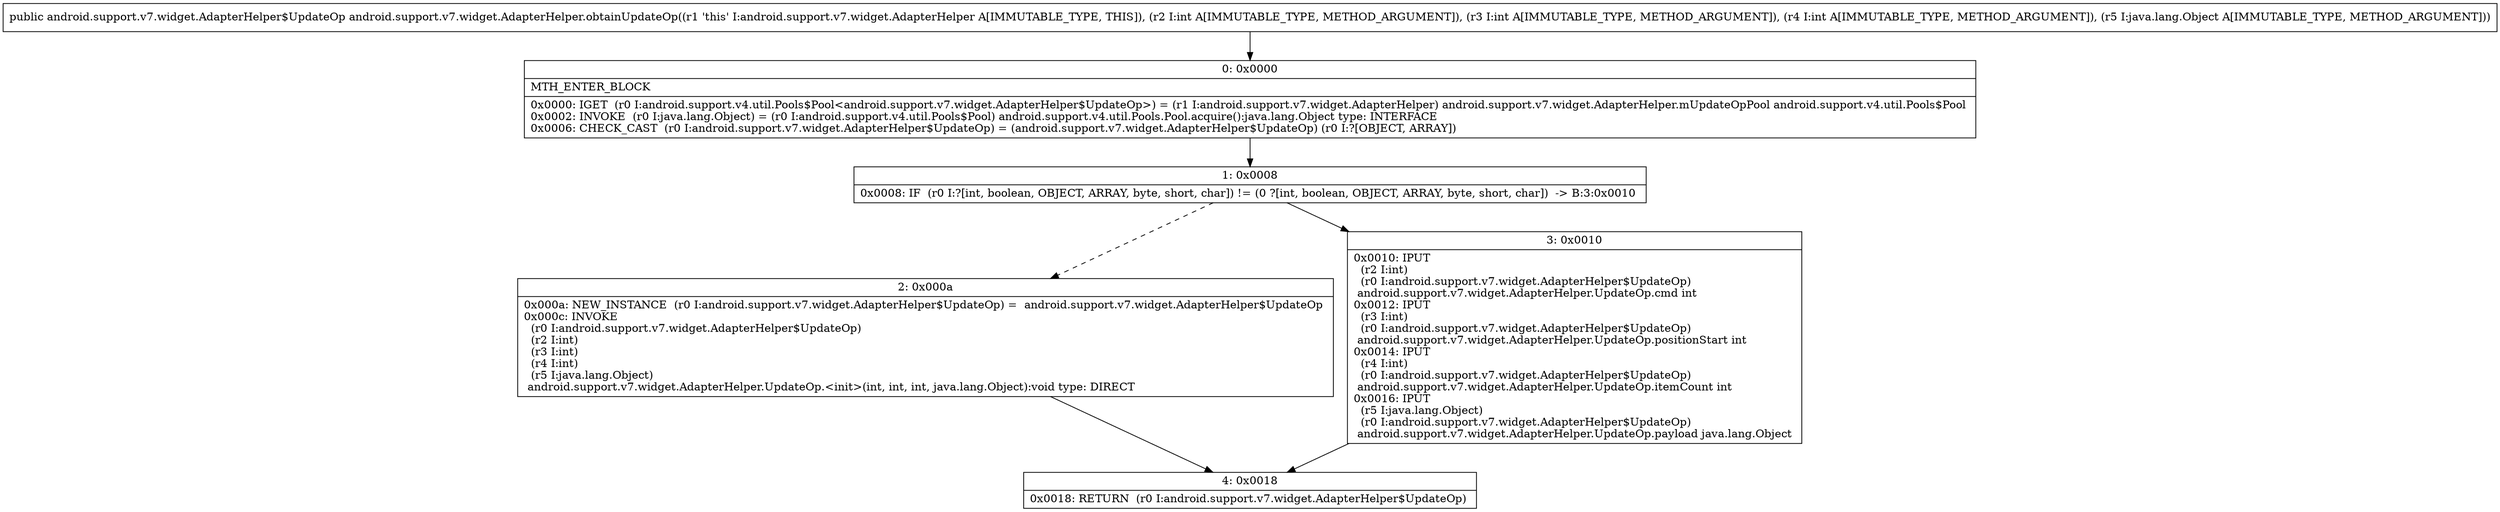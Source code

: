 digraph "CFG forandroid.support.v7.widget.AdapterHelper.obtainUpdateOp(IIILjava\/lang\/Object;)Landroid\/support\/v7\/widget\/AdapterHelper$UpdateOp;" {
Node_0 [shape=record,label="{0\:\ 0x0000|MTH_ENTER_BLOCK\l|0x0000: IGET  (r0 I:android.support.v4.util.Pools$Pool\<android.support.v7.widget.AdapterHelper$UpdateOp\>) = (r1 I:android.support.v7.widget.AdapterHelper) android.support.v7.widget.AdapterHelper.mUpdateOpPool android.support.v4.util.Pools$Pool \l0x0002: INVOKE  (r0 I:java.lang.Object) = (r0 I:android.support.v4.util.Pools$Pool) android.support.v4.util.Pools.Pool.acquire():java.lang.Object type: INTERFACE \l0x0006: CHECK_CAST  (r0 I:android.support.v7.widget.AdapterHelper$UpdateOp) = (android.support.v7.widget.AdapterHelper$UpdateOp) (r0 I:?[OBJECT, ARRAY]) \l}"];
Node_1 [shape=record,label="{1\:\ 0x0008|0x0008: IF  (r0 I:?[int, boolean, OBJECT, ARRAY, byte, short, char]) != (0 ?[int, boolean, OBJECT, ARRAY, byte, short, char])  \-\> B:3:0x0010 \l}"];
Node_2 [shape=record,label="{2\:\ 0x000a|0x000a: NEW_INSTANCE  (r0 I:android.support.v7.widget.AdapterHelper$UpdateOp) =  android.support.v7.widget.AdapterHelper$UpdateOp \l0x000c: INVOKE  \l  (r0 I:android.support.v7.widget.AdapterHelper$UpdateOp)\l  (r2 I:int)\l  (r3 I:int)\l  (r4 I:int)\l  (r5 I:java.lang.Object)\l android.support.v7.widget.AdapterHelper.UpdateOp.\<init\>(int, int, int, java.lang.Object):void type: DIRECT \l}"];
Node_3 [shape=record,label="{3\:\ 0x0010|0x0010: IPUT  \l  (r2 I:int)\l  (r0 I:android.support.v7.widget.AdapterHelper$UpdateOp)\l android.support.v7.widget.AdapterHelper.UpdateOp.cmd int \l0x0012: IPUT  \l  (r3 I:int)\l  (r0 I:android.support.v7.widget.AdapterHelper$UpdateOp)\l android.support.v7.widget.AdapterHelper.UpdateOp.positionStart int \l0x0014: IPUT  \l  (r4 I:int)\l  (r0 I:android.support.v7.widget.AdapterHelper$UpdateOp)\l android.support.v7.widget.AdapterHelper.UpdateOp.itemCount int \l0x0016: IPUT  \l  (r5 I:java.lang.Object)\l  (r0 I:android.support.v7.widget.AdapterHelper$UpdateOp)\l android.support.v7.widget.AdapterHelper.UpdateOp.payload java.lang.Object \l}"];
Node_4 [shape=record,label="{4\:\ 0x0018|0x0018: RETURN  (r0 I:android.support.v7.widget.AdapterHelper$UpdateOp) \l}"];
MethodNode[shape=record,label="{public android.support.v7.widget.AdapterHelper$UpdateOp android.support.v7.widget.AdapterHelper.obtainUpdateOp((r1 'this' I:android.support.v7.widget.AdapterHelper A[IMMUTABLE_TYPE, THIS]), (r2 I:int A[IMMUTABLE_TYPE, METHOD_ARGUMENT]), (r3 I:int A[IMMUTABLE_TYPE, METHOD_ARGUMENT]), (r4 I:int A[IMMUTABLE_TYPE, METHOD_ARGUMENT]), (r5 I:java.lang.Object A[IMMUTABLE_TYPE, METHOD_ARGUMENT])) }"];
MethodNode -> Node_0;
Node_0 -> Node_1;
Node_1 -> Node_2[style=dashed];
Node_1 -> Node_3;
Node_2 -> Node_4;
Node_3 -> Node_4;
}

